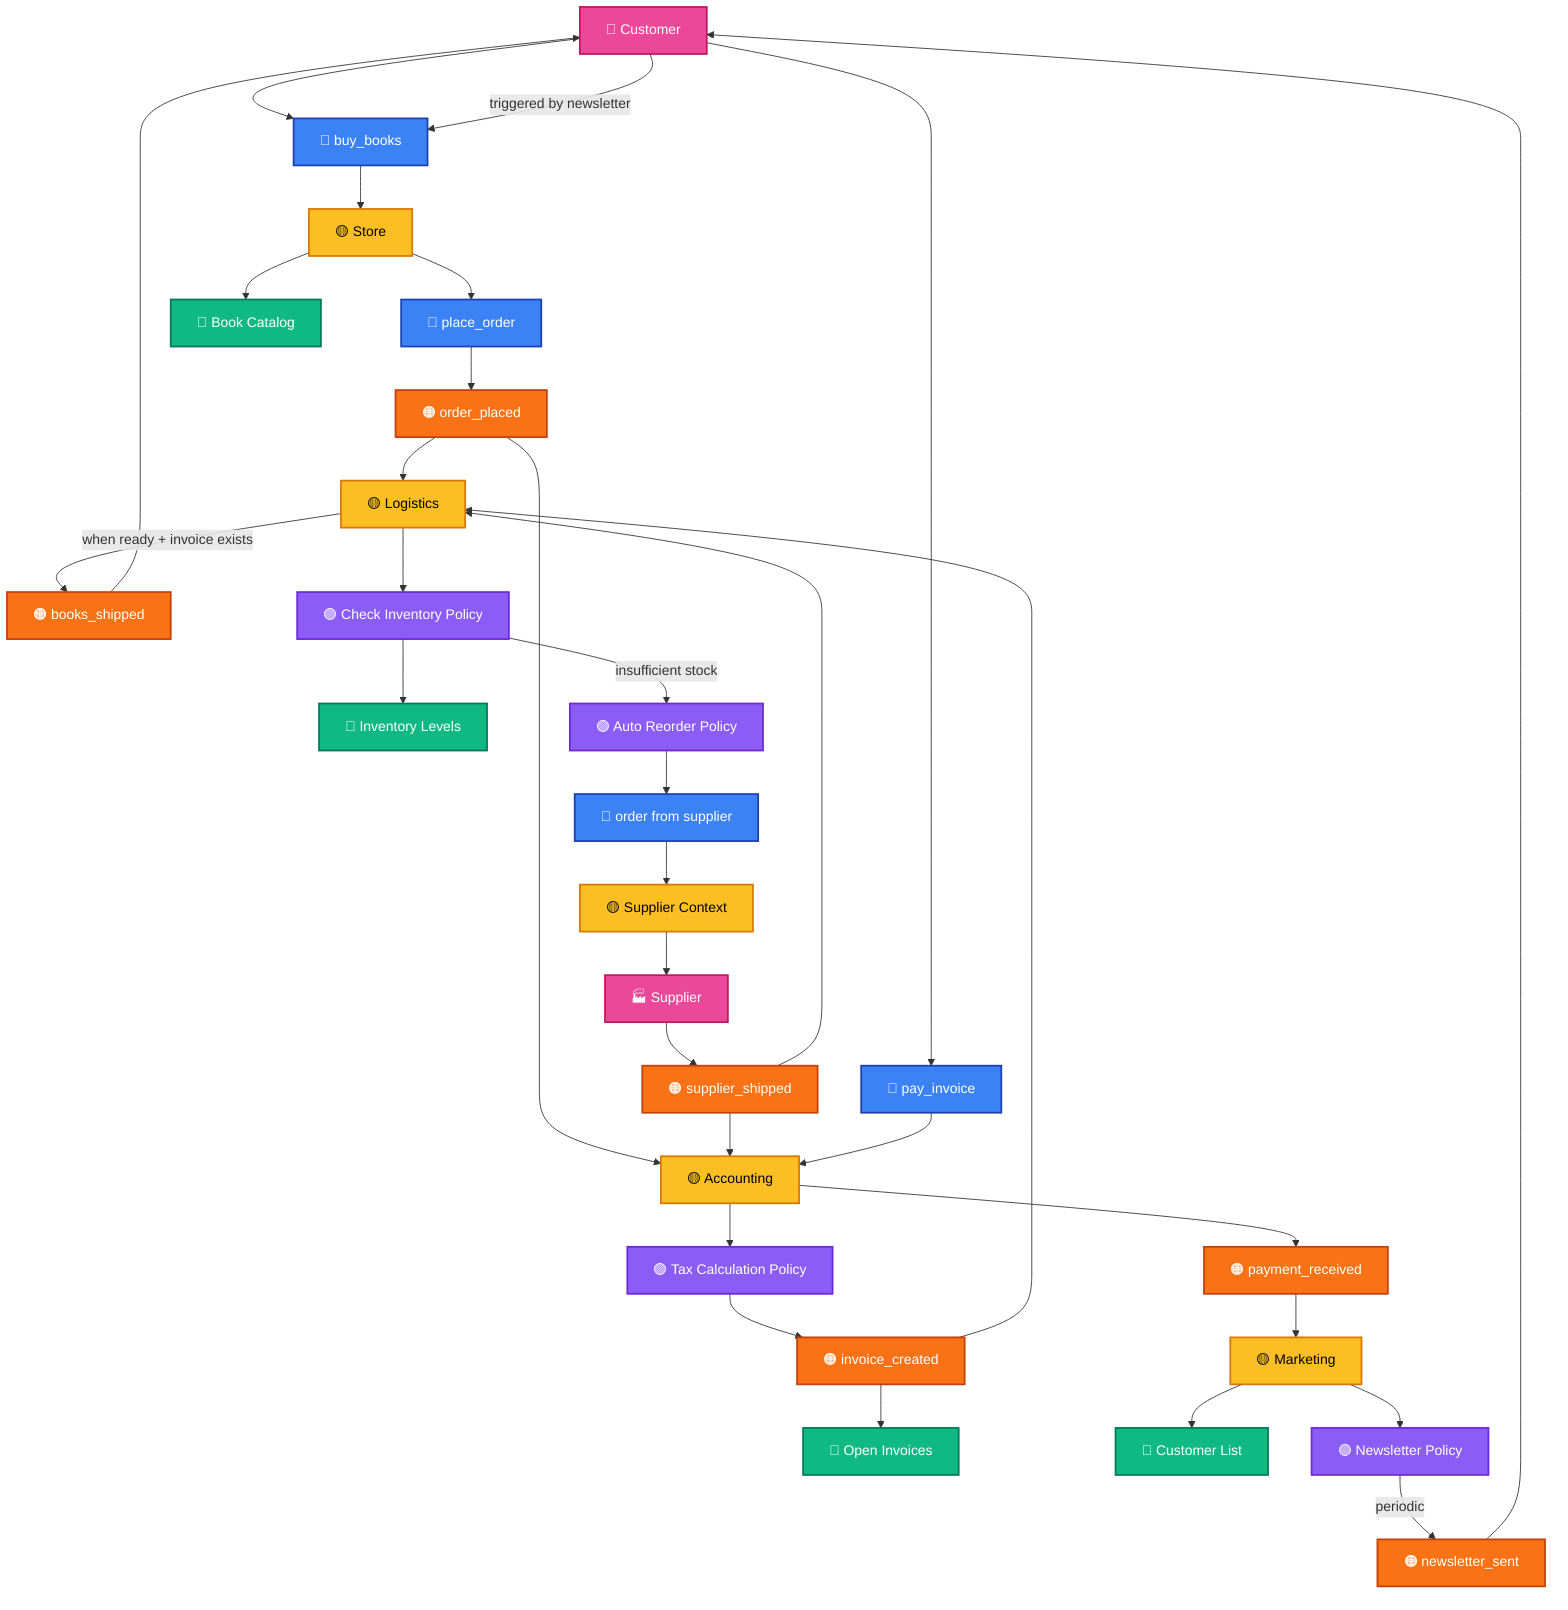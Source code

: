 flowchart TB
    %% Actors/Personas
    Customer[👤 Customer]
    Supplier[🏭 Supplier]
    
    %% Commands (Blue)
    BuyBooks[📘 buy_books]
    PlaceOrder[📘 place_order]
    PayInvoice[📘 pay_invoice]
    OrderSupplier[📘 order from supplier]
    
    %% Events (Orange)
    OrderPlaced[🟠 order_placed]
    InvoiceCreated[🟠 invoice_created]
    BooksShipped[🟠 books_shipped]
    PaymentReceived[🟠 payment_received]
    SupplierShipped[🟠 supplier_shipped]
    NewsletterSent[🟠 newsletter_sent]
    
    %% Read Models/Views (Green)
    BookCatalog[📗 Book Catalog]
    Inventory[📗 Inventory Levels]
    OpenInvoices[📗 Open Invoices]
    CustomerList[📗 Customer List]
    
    %% Aggregates/Bounded Contexts (Yellow)
    Store[🟡 Store]
    Logistics[🟡 Logistics]
    Accounting[🟡 Accounting]
    Marketing[🟡 Marketing]
    SupplierCtx[🟡 Supplier Context]
    
    %% Policies/Business Rules (Purple)
    CheckInventory[🟣 Check Inventory Policy]
    AutoReorder[🟣 Auto Reorder Policy]
    TaxCalculation[🟣 Tax Calculation Policy]
    NewsletterPolicy[🟣 Newsletter Policy]
    

    
    %% Flow
    Customer --> BuyBooks
    BuyBooks --> Store
    Store --> BookCatalog
    Store --> PlaceOrder
    PlaceOrder --> OrderPlaced
    
    OrderPlaced --> Logistics
    OrderPlaced --> Accounting
    
    %% Logistics Flow
    Logistics --> CheckInventory
    CheckInventory --> Inventory
    CheckInventory -->|insufficient stock| AutoReorder
    AutoReorder --> OrderSupplier
    OrderSupplier --> SupplierCtx
    SupplierCtx --> Supplier
    Supplier --> SupplierShipped
    SupplierShipped --> Logistics
    SupplierShipped --> Accounting
    
    %% Accounting Flow
    Accounting --> TaxCalculation
    TaxCalculation --> InvoiceCreated
    InvoiceCreated --> OpenInvoices
    InvoiceCreated --> Logistics
    
    %% Shipping Flow
    Logistics -->|when ready + invoice exists| BooksShipped
    BooksShipped --> Customer
    Customer --> PayInvoice
    PayInvoice --> Accounting
    Accounting --> PaymentReceived
    
    %% Marketing Flow
    PaymentReceived --> Marketing
    Marketing --> CustomerList
    Marketing --> NewsletterPolicy
    NewsletterPolicy -->|periodic| NewsletterSent
    NewsletterSent --> Customer
    Customer -->|triggered by newsletter| BuyBooks
    
    %% Styling
    classDef command fill:#3b82f6,stroke:#1e40af,stroke-width:2px,color:#fff
    classDef event fill:#f97316,stroke:#c2410c,stroke-width:2px,color:#fff
    classDef readmodel fill:#10b981,stroke:#047857,stroke-width:2px,color:#fff
    classDef aggregate fill:#fbbf24,stroke:#d97706,stroke-width:2px,color:#000
    classDef policy fill:#8b5cf6,stroke:#6d28d9,stroke-width:2px,color:#fff
    classDef external fill:#6b7280,stroke:#374151,stroke-width:2px,color:#fff
    classDef actor fill:#ec4899,stroke:#be185d,stroke-width:2px,color:#fff
    
    class BuyBooks,PlaceOrder,PayInvoice,OrderSupplier command
    class OrderPlaced,InvoiceCreated,BooksShipped,PaymentReceived,SupplierShipped,NewsletterSent event
    class BookCatalog,Inventory,OpenInvoices,CustomerList readmodel
    class Store,Logistics,Accounting,Marketing,SupplierCtx aggregate
    class CheckInventory,AutoReorder,TaxCalculation,NewsletterPolicy policy
    class Customer,Supplier actor